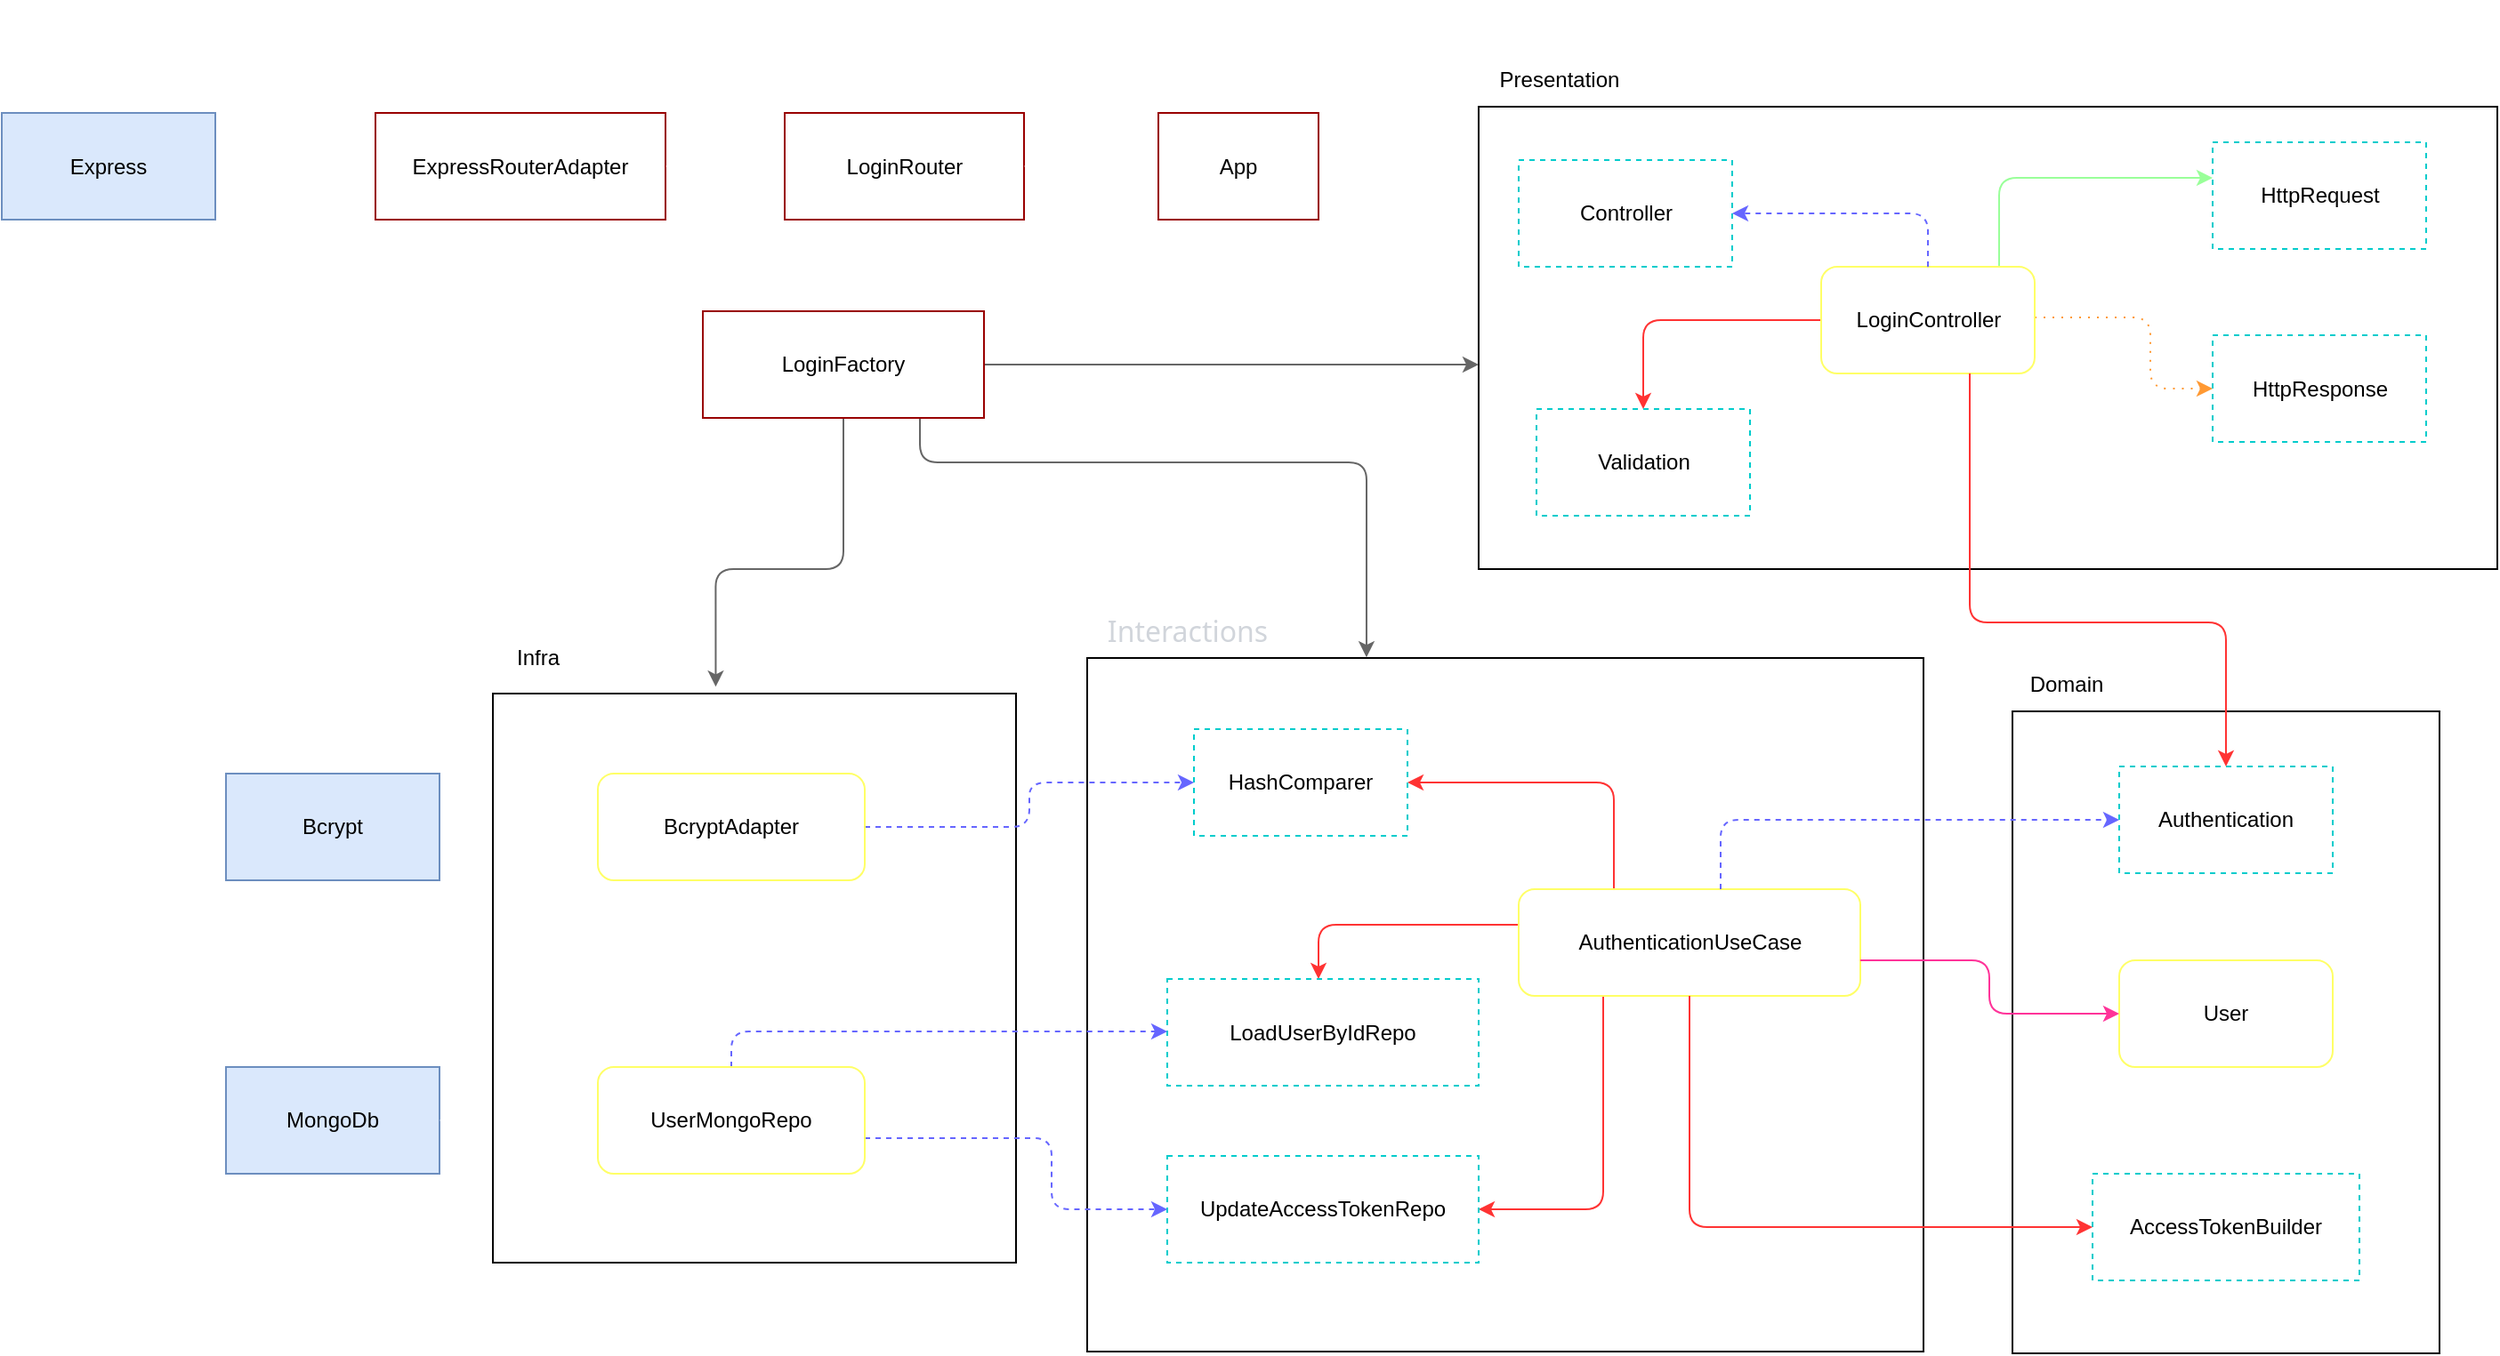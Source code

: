 <mxfile>
    <diagram id="nbyRWoEGn0KuN7fqS6Hk" name="Página-1">
        <mxGraphModel dx="2518" dy="1300" grid="1" gridSize="10" guides="1" tooltips="1" connect="1" arrows="1" fold="1" page="1" pageScale="1" pageWidth="827" pageHeight="1169" math="0" shadow="0">
            <root>
                <mxCell id="0"/>
                <mxCell id="1" parent="0"/>
                <mxCell id="101" value="" style="rounded=0;whiteSpace=wrap;html=1;" vertex="1" parent="1">
                    <mxGeometry x="924" y="290" width="572.5" height="260" as="geometry"/>
                </mxCell>
                <mxCell id="102" style="edgeStyle=orthogonalEdgeStyle;html=1;strokeColor=#99ff99;" edge="1" parent="1" source="105" target="109">
                    <mxGeometry relative="1" as="geometry">
                        <Array as="points">
                            <mxPoint x="1216.5" y="330"/>
                        </Array>
                    </mxGeometry>
                </mxCell>
                <mxCell id="103" style="edgeStyle=orthogonalEdgeStyle;html=1;strokeColor=#ff9933;dashed=1;dashPattern=1 4;" edge="1" parent="1" source="105" target="110">
                    <mxGeometry relative="1" as="geometry">
                        <Array as="points">
                            <mxPoint x="1301.5" y="408.5"/>
                            <mxPoint x="1301.5" y="448.5"/>
                        </Array>
                    </mxGeometry>
                </mxCell>
                <mxCell id="104" style="edgeStyle=orthogonalEdgeStyle;html=1;entryX=0.5;entryY=0;entryDx=0;entryDy=0;strokeColor=#ff3333;" edge="1" parent="1" source="105" target="111">
                    <mxGeometry relative="1" as="geometry"/>
                </mxCell>
                <mxCell id="105" value="LoginController" style="rounded=1;whiteSpace=wrap;html=1;strokeColor=#FFFF66;" vertex="1" parent="1">
                    <mxGeometry x="1116.5" y="380" width="120" height="60" as="geometry"/>
                </mxCell>
                <mxCell id="106" value="Presentation" style="text;html=1;strokeColor=none;fillColor=none;align=center;verticalAlign=middle;whiteSpace=wrap;rounded=0;" vertex="1" parent="1">
                    <mxGeometry x="924" y="260" width="90.5" height="30" as="geometry"/>
                </mxCell>
                <mxCell id="107" value="Controller" style="rounded=0;whiteSpace=wrap;html=1;strokeColor=#00CCCC;dashed=1;" vertex="1" parent="1">
                    <mxGeometry x="946.5" y="320" width="120" height="60" as="geometry"/>
                </mxCell>
                <mxCell id="108" value="" style="endArrow=classic;html=1;fillColor=#a20025;strokeColor=#6666FF;dashed=1;exitX=0.5;exitY=0;exitDx=0;exitDy=0;entryX=1;entryY=0.5;entryDx=0;entryDy=0;" edge="1" parent="1" source="105" target="107">
                    <mxGeometry width="50" height="50" relative="1" as="geometry">
                        <mxPoint x="1206.5" y="320" as="sourcePoint"/>
                        <mxPoint x="1326.5" y="320" as="targetPoint"/>
                        <Array as="points">
                            <mxPoint x="1176.5" y="350"/>
                        </Array>
                    </mxGeometry>
                </mxCell>
                <mxCell id="109" value="HttpRequest" style="rounded=0;whiteSpace=wrap;html=1;strokeColor=#00CCCC;dashed=1;" vertex="1" parent="1">
                    <mxGeometry x="1336.5" y="310" width="120" height="60" as="geometry"/>
                </mxCell>
                <mxCell id="110" value="HttpResponse" style="rounded=0;whiteSpace=wrap;html=1;strokeColor=#00CCCC;dashed=1;" vertex="1" parent="1">
                    <mxGeometry x="1336.5" y="418.5" width="120" height="60" as="geometry"/>
                </mxCell>
                <mxCell id="111" value="Validation" style="rounded=0;whiteSpace=wrap;html=1;strokeColor=#00CCCC;dashed=1;" vertex="1" parent="1">
                    <mxGeometry x="956.5" y="460" width="120" height="60" as="geometry"/>
                </mxCell>
                <mxCell id="112" value="" style="rounded=0;whiteSpace=wrap;html=1;" vertex="1" parent="1">
                    <mxGeometry x="704" y="600" width="470" height="390" as="geometry"/>
                </mxCell>
                <mxCell id="113" style="edgeStyle=orthogonalEdgeStyle;html=1;strokeColor=#ff3333;" edge="1" parent="1" source="117" target="119">
                    <mxGeometry relative="1" as="geometry">
                        <Array as="points">
                            <mxPoint x="1000" y="670"/>
                        </Array>
                    </mxGeometry>
                </mxCell>
                <mxCell id="116" style="edgeStyle=orthogonalEdgeStyle;html=1;strokeColor=#ff3333;" edge="1" parent="1" source="117" target="122">
                    <mxGeometry relative="1" as="geometry">
                        <Array as="points">
                            <mxPoint x="834" y="750"/>
                        </Array>
                    </mxGeometry>
                </mxCell>
                <mxCell id="138" style="edgeStyle=orthogonalEdgeStyle;html=1;entryX=1;entryY=0.5;entryDx=0;entryDy=0;strokeColor=#ff3333;" edge="1" parent="1" source="117" target="137">
                    <mxGeometry relative="1" as="geometry">
                        <Array as="points">
                            <mxPoint x="994" y="910"/>
                        </Array>
                    </mxGeometry>
                </mxCell>
                <mxCell id="117" value="AuthenticationUseCase" style="rounded=1;whiteSpace=wrap;html=1;strokeColor=#FFFF66;" vertex="1" parent="1">
                    <mxGeometry x="946.5" y="730" width="192" height="60" as="geometry"/>
                </mxCell>
                <mxCell id="118" value="&lt;div style=&quot;text-align: start;&quot;&gt;&lt;span style=&quot;background-color: initial; font-size: 16px;&quot;&gt;&lt;font face=&quot;Söhne, ui-sans-serif, system-ui, -apple-system, Segoe UI, Roboto, Ubuntu, Cantarell, Noto Sans, sans-serif, Helvetica Neue, Arial, Apple Color Emoji, Segoe UI Emoji, Segoe UI Symbol, Noto Color Emoji&quot; color=&quot;#d1d5db&quot;&gt;Interactions&lt;/font&gt;&lt;/span&gt;&lt;/div&gt;" style="text;html=1;strokeColor=none;fillColor=none;align=center;verticalAlign=middle;whiteSpace=wrap;rounded=0;" vertex="1" parent="1">
                    <mxGeometry x="704" y="570" width="112.5" height="30" as="geometry"/>
                </mxCell>
                <mxCell id="119" value="HashComparer" style="rounded=0;whiteSpace=wrap;html=1;strokeColor=#00CCCC;dashed=1;" vertex="1" parent="1">
                    <mxGeometry x="764" y="640" width="120" height="60" as="geometry"/>
                </mxCell>
                <mxCell id="122" value="LoadUserByIdRepo" style="rounded=0;whiteSpace=wrap;html=1;strokeColor=#00CCCC;dashed=1;" vertex="1" parent="1">
                    <mxGeometry x="749" y="780.5" width="175" height="60" as="geometry"/>
                </mxCell>
                <mxCell id="128" value="" style="rounded=0;whiteSpace=wrap;html=1;" vertex="1" parent="1">
                    <mxGeometry x="1224" y="630" width="240" height="361" as="geometry"/>
                </mxCell>
                <mxCell id="129" value="Domain" style="text;html=1;align=center;verticalAlign=middle;resizable=0;points=[];autosize=1;strokeColor=none;fillColor=none;" vertex="1" parent="1">
                    <mxGeometry x="1224" y="600" width="60" height="30" as="geometry"/>
                </mxCell>
                <mxCell id="130" value="Authentication" style="rounded=0;whiteSpace=wrap;html=1;strokeColor=#00CCCC;dashed=1;" vertex="1" parent="1">
                    <mxGeometry x="1284" y="661" width="120" height="60" as="geometry"/>
                </mxCell>
                <mxCell id="131" value="User" style="rounded=1;whiteSpace=wrap;html=1;strokeColor=#FFFF66;" vertex="1" parent="1">
                    <mxGeometry x="1284" y="770" width="120" height="60" as="geometry"/>
                </mxCell>
                <mxCell id="132" value="AccessTokenBuilder" style="rounded=0;whiteSpace=wrap;html=1;strokeColor=#00CCCC;dashed=1;" vertex="1" parent="1">
                    <mxGeometry x="1269" y="890" width="150" height="60" as="geometry"/>
                </mxCell>
                <mxCell id="133" style="edgeStyle=orthogonalEdgeStyle;html=1;entryX=0;entryY=0.5;entryDx=0;entryDy=0;strokeColor=#6666FF;fillColor=#a20025;dashed=1;" edge="1" parent="1" source="117" target="130">
                    <mxGeometry relative="1" as="geometry">
                        <Array as="points">
                            <mxPoint x="1060" y="691"/>
                        </Array>
                    </mxGeometry>
                </mxCell>
                <mxCell id="136" style="edgeStyle=orthogonalEdgeStyle;html=1;strokeColor=#ff3333;" edge="1" parent="1" source="117" target="132">
                    <mxGeometry relative="1" as="geometry">
                        <Array as="points">
                            <mxPoint x="1043" y="920"/>
                        </Array>
                    </mxGeometry>
                </mxCell>
                <mxCell id="137" value="UpdateAccessTokenRepo" style="rounded=0;whiteSpace=wrap;html=1;strokeColor=#00CCCC;dashed=1;" vertex="1" parent="1">
                    <mxGeometry x="749" y="880" width="175" height="60" as="geometry"/>
                </mxCell>
                <mxCell id="141" value="" style="rounded=0;whiteSpace=wrap;html=1;" vertex="1" parent="1">
                    <mxGeometry x="370" y="620" width="294" height="320" as="geometry"/>
                </mxCell>
                <mxCell id="142" value="Infra" style="text;html=1;align=center;verticalAlign=middle;resizable=0;points=[];autosize=1;strokeColor=none;fillColor=none;" vertex="1" parent="1">
                    <mxGeometry x="370" y="585" width="50" height="30" as="geometry"/>
                </mxCell>
                <mxCell id="145" value="&lt;font color=&quot;#000000&quot;&gt;MongoDb&lt;/font&gt;" style="rounded=0;whiteSpace=wrap;html=1;fillColor=#dae8fc;strokeColor=#6c8ebf;" vertex="1" parent="1">
                    <mxGeometry x="220" y="830" width="120" height="60" as="geometry"/>
                </mxCell>
                <mxCell id="146" style="edgeStyle=orthogonalEdgeStyle;html=1;entryX=1;entryY=0.5;entryDx=0;entryDy=0;dashed=1;strokeColor=#FFFFFF;fontColor=default;fillColor=#a20025;" edge="1" parent="1" source="147" target="145">
                    <mxGeometry relative="1" as="geometry">
                        <Array as="points"/>
                    </mxGeometry>
                </mxCell>
                <mxCell id="155" style="edgeStyle=orthogonalEdgeStyle;html=1;entryX=0;entryY=0.5;entryDx=0;entryDy=0;strokeColor=#6666FF;fillColor=#a20025;dashed=1;" edge="1" parent="1" source="147" target="137">
                    <mxGeometry relative="1" as="geometry">
                        <Array as="points">
                            <mxPoint x="684" y="870"/>
                            <mxPoint x="684" y="910"/>
                        </Array>
                    </mxGeometry>
                </mxCell>
                <mxCell id="157" style="edgeStyle=orthogonalEdgeStyle;html=1;strokeColor=#6666FF;fillColor=#a20025;dashed=1;" edge="1" parent="1" source="147" target="122">
                    <mxGeometry relative="1" as="geometry">
                        <Array as="points">
                            <mxPoint x="504" y="810"/>
                        </Array>
                    </mxGeometry>
                </mxCell>
                <mxCell id="147" value="UserMongoRepo" style="rounded=1;whiteSpace=wrap;html=1;strokeColor=#FFFF66;" vertex="1" parent="1">
                    <mxGeometry x="429" y="830" width="150" height="60" as="geometry"/>
                </mxCell>
                <mxCell id="148" style="edgeStyle=orthogonalEdgeStyle;html=1;dashed=1;strokeColor=#FFFFFF;fontColor=default;fillColor=#a20025;" edge="1" parent="1" source="149" target="150">
                    <mxGeometry relative="1" as="geometry"/>
                </mxCell>
                <mxCell id="156" style="edgeStyle=orthogonalEdgeStyle;html=1;strokeColor=#6666FF;fillColor=#a20025;dashed=1;" edge="1" parent="1" source="149" target="119">
                    <mxGeometry relative="1" as="geometry"/>
                </mxCell>
                <mxCell id="149" value="BcryptAdapter" style="rounded=1;whiteSpace=wrap;html=1;strokeColor=#FFFF66;" vertex="1" parent="1">
                    <mxGeometry x="429" y="665" width="150" height="60" as="geometry"/>
                </mxCell>
                <mxCell id="150" value="&lt;font color=&quot;#000000&quot;&gt;Bcrypt&lt;/font&gt;" style="rounded=0;whiteSpace=wrap;html=1;fillColor=#dae8fc;strokeColor=#6c8ebf;" vertex="1" parent="1">
                    <mxGeometry x="220" y="665" width="120" height="60" as="geometry"/>
                </mxCell>
                <mxCell id="158" value="" style="rounded=0;whiteSpace=wrap;html=1;strokeColor=#FFFFFF;fontColor=#000000;" vertex="1" parent="1">
                    <mxGeometry x="264" y="260" width="610" height="260" as="geometry"/>
                </mxCell>
                <mxCell id="159" value="&lt;font color=&quot;#ffffff&quot;&gt;Main&lt;/font&gt;" style="text;html=1;align=center;verticalAlign=middle;resizable=0;points=[];autosize=1;strokeColor=none;fillColor=none;fontColor=#000000;" vertex="1" parent="1">
                    <mxGeometry x="264" y="230" width="50" height="30" as="geometry"/>
                </mxCell>
                <mxCell id="169" style="edgeStyle=orthogonalEdgeStyle;html=1;entryX=0.426;entryY=-0.012;entryDx=0;entryDy=0;entryPerimeter=0;strokeColor=#666666;" edge="1" parent="1" source="160" target="141">
                    <mxGeometry relative="1" as="geometry">
                        <Array as="points">
                            <mxPoint x="567" y="550"/>
                            <mxPoint x="495" y="550"/>
                        </Array>
                    </mxGeometry>
                </mxCell>
                <mxCell id="171" style="edgeStyle=orthogonalEdgeStyle;html=1;entryX=0.334;entryY=-0.001;entryDx=0;entryDy=0;entryPerimeter=0;strokeColor=#666666;" edge="1" parent="1" source="160" target="112">
                    <mxGeometry relative="1" as="geometry">
                        <Array as="points">
                            <mxPoint x="610" y="490"/>
                            <mxPoint x="861" y="490"/>
                        </Array>
                    </mxGeometry>
                </mxCell>
                <mxCell id="172" style="edgeStyle=orthogonalEdgeStyle;html=1;strokeColor=#666666;" edge="1" parent="1" source="160" target="101">
                    <mxGeometry relative="1" as="geometry">
                        <Array as="points">
                            <mxPoint x="860" y="435"/>
                            <mxPoint x="860" y="435"/>
                        </Array>
                    </mxGeometry>
                </mxCell>
                <mxCell id="160" value="LoginFactory" style="rounded=0;whiteSpace=wrap;html=1;strokeColor=#990000;gradientColor=none;" vertex="1" parent="1">
                    <mxGeometry x="488" y="405" width="158" height="60" as="geometry"/>
                </mxCell>
                <mxCell id="161" style="edgeStyle=orthogonalEdgeStyle;html=1;strokeColor=#FFFFFF;fontColor=#FFFFFF;dashed=1;" edge="1" parent="1" source="162" target="167">
                    <mxGeometry relative="1" as="geometry"/>
                </mxCell>
                <mxCell id="162" value="ExpressRouterAdapter" style="rounded=0;whiteSpace=wrap;html=1;strokeColor=#990000;gradientColor=none;" vertex="1" parent="1">
                    <mxGeometry x="304" y="293.5" width="163" height="60" as="geometry"/>
                </mxCell>
                <mxCell id="163" style="edgeStyle=orthogonalEdgeStyle;html=1;strokeColor=#FFFFFF;fontColor=#FFFFFF;" edge="1" parent="1" source="164" target="162">
                    <mxGeometry relative="1" as="geometry"/>
                </mxCell>
                <mxCell id="164" value="LoginRouter" style="rounded=0;whiteSpace=wrap;html=1;strokeColor=#990000;gradientColor=none;" vertex="1" parent="1">
                    <mxGeometry x="534" y="293.5" width="134.5" height="60" as="geometry"/>
                </mxCell>
                <mxCell id="165" style="edgeStyle=orthogonalEdgeStyle;html=1;entryX=1;entryY=0.5;entryDx=0;entryDy=0;strokeColor=#FFFFFF;fontColor=#FFFFFF;" edge="1" parent="1" source="166" target="164">
                    <mxGeometry relative="1" as="geometry"/>
                </mxCell>
                <mxCell id="166" value="App" style="rounded=0;whiteSpace=wrap;html=1;strokeColor=#990000;gradientColor=none;" vertex="1" parent="1">
                    <mxGeometry x="744" y="293.5" width="90" height="60" as="geometry"/>
                </mxCell>
                <mxCell id="167" value="&lt;font color=&quot;#000000&quot;&gt;Express&lt;/font&gt;" style="rounded=0;whiteSpace=wrap;html=1;fillColor=#dae8fc;strokeColor=#6c8ebf;" vertex="1" parent="1">
                    <mxGeometry x="94" y="293.5" width="120" height="60" as="geometry"/>
                </mxCell>
                <mxCell id="168" style="edgeStyle=orthogonalEdgeStyle;html=1;strokeColor=#FF3399;fillColor=#a20025;" edge="1" parent="1" source="117" target="131">
                    <mxGeometry relative="1" as="geometry">
                        <Array as="points">
                            <mxPoint x="1211" y="770"/>
                            <mxPoint x="1211" y="800"/>
                        </Array>
                    </mxGeometry>
                </mxCell>
                <mxCell id="170" style="edgeStyle=orthogonalEdgeStyle;html=1;strokeColor=#FF3333;" edge="1" parent="1" source="105" target="130">
                    <mxGeometry relative="1" as="geometry">
                        <Array as="points">
                            <mxPoint x="1200" y="580"/>
                            <mxPoint x="1344" y="580"/>
                        </Array>
                    </mxGeometry>
                </mxCell>
            </root>
        </mxGraphModel>
    </diagram>
</mxfile>